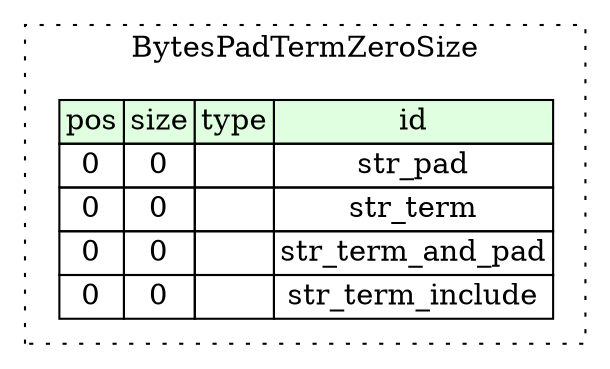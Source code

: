 digraph {
	rankdir=LR;
	node [shape=plaintext];
	subgraph cluster__bytes_pad_term_zero_size {
		label="BytesPadTermZeroSize";
		graph[style=dotted];

		bytes_pad_term_zero_size__seq [label=<<TABLE BORDER="0" CELLBORDER="1" CELLSPACING="0">
			<TR><TD BGCOLOR="#E0FFE0">pos</TD><TD BGCOLOR="#E0FFE0">size</TD><TD BGCOLOR="#E0FFE0">type</TD><TD BGCOLOR="#E0FFE0">id</TD></TR>
			<TR><TD PORT="str_pad_pos">0</TD><TD PORT="str_pad_size">0</TD><TD></TD><TD PORT="str_pad_type">str_pad</TD></TR>
			<TR><TD PORT="str_term_pos">0</TD><TD PORT="str_term_size">0</TD><TD></TD><TD PORT="str_term_type">str_term</TD></TR>
			<TR><TD PORT="str_term_and_pad_pos">0</TD><TD PORT="str_term_and_pad_size">0</TD><TD></TD><TD PORT="str_term_and_pad_type">str_term_and_pad</TD></TR>
			<TR><TD PORT="str_term_include_pos">0</TD><TD PORT="str_term_include_size">0</TD><TD></TD><TD PORT="str_term_include_type">str_term_include</TD></TR>
		</TABLE>>];
	}
}
